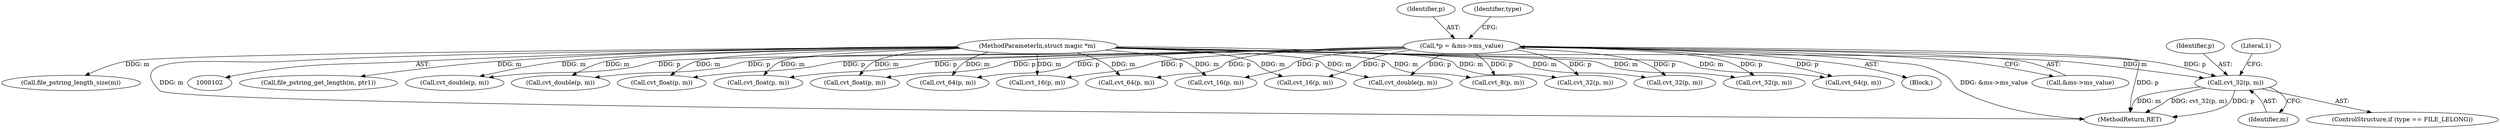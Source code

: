 digraph "0_file_27a14bc7ba285a0a5ebfdb55e54001aa11932b08@pointer" {
"1000463" [label="(Call,cvt_32(p, m))"];
"1000108" [label="(Call,*p = &ms->ms_value)"];
"1000104" [label="(MethodParameterIn,struct magic *m)"];
"1000391" [label="(Call,cvt_64(p, m))"];
"1000109" [label="(Identifier,p)"];
"1000193" [label="(Call,file_pstring_get_length(m, ptr1))"];
"1000248" [label="(Call,cvt_16(p, m))"];
"1000712" [label="(Call,cvt_double(p, m))"];
"1000465" [label="(Identifier,m)"];
"1000176" [label="(Call,file_pstring_length_size(m))"];
"1000886" [label="(Call,cvt_double(p, m))"];
"1000706" [label="(Call,cvt_float(p, m))"];
"1000108" [label="(Call,*p = &ms->ms_value)"];
"1000659" [label="(Call,cvt_float(p, m))"];
"1000463" [label="(Call,cvt_32(p, m))"];
"1000459" [label="(ControlStructure,if (type == FILE_LELONG))"];
"1000612" [label="(Call,cvt_float(p, m))"];
"1000148" [label="(Call,cvt_64(p, m))"];
"1000416" [label="(Call,cvt_16(p, m))"];
"1000559" [label="(Call,cvt_64(p, m))"];
"1000131" [label="(Call,cvt_16(p, m))"];
"1000799" [label="(Call,cvt_double(p, m))"];
"1000125" [label="(Call,cvt_8(p, m))"];
"1000464" [label="(Identifier,p)"];
"1000467" [label="(Literal,1)"];
"1000106" [label="(Block,)"];
"1000908" [label="(MethodReturn,RET)"];
"1000139" [label="(Call,cvt_32(p, m))"];
"1000110" [label="(Call,&ms->ms_value)"];
"1000117" [label="(Identifier,type)"];
"1000104" [label="(MethodParameterIn,struct magic *m)"];
"1000606" [label="(Call,cvt_32(p, m))"];
"1000295" [label="(Call,cvt_32(p, m))"];
"1000463" -> "1000459"  [label="AST: "];
"1000463" -> "1000465"  [label="CFG: "];
"1000464" -> "1000463"  [label="AST: "];
"1000465" -> "1000463"  [label="AST: "];
"1000467" -> "1000463"  [label="CFG: "];
"1000463" -> "1000908"  [label="DDG: m"];
"1000463" -> "1000908"  [label="DDG: cvt_32(p, m)"];
"1000463" -> "1000908"  [label="DDG: p"];
"1000108" -> "1000463"  [label="DDG: p"];
"1000104" -> "1000463"  [label="DDG: m"];
"1000108" -> "1000106"  [label="AST: "];
"1000108" -> "1000110"  [label="CFG: "];
"1000109" -> "1000108"  [label="AST: "];
"1000110" -> "1000108"  [label="AST: "];
"1000117" -> "1000108"  [label="CFG: "];
"1000108" -> "1000908"  [label="DDG: &ms->ms_value"];
"1000108" -> "1000908"  [label="DDG: p"];
"1000108" -> "1000125"  [label="DDG: p"];
"1000108" -> "1000131"  [label="DDG: p"];
"1000108" -> "1000139"  [label="DDG: p"];
"1000108" -> "1000148"  [label="DDG: p"];
"1000108" -> "1000248"  [label="DDG: p"];
"1000108" -> "1000295"  [label="DDG: p"];
"1000108" -> "1000391"  [label="DDG: p"];
"1000108" -> "1000416"  [label="DDG: p"];
"1000108" -> "1000559"  [label="DDG: p"];
"1000108" -> "1000606"  [label="DDG: p"];
"1000108" -> "1000612"  [label="DDG: p"];
"1000108" -> "1000659"  [label="DDG: p"];
"1000108" -> "1000706"  [label="DDG: p"];
"1000108" -> "1000712"  [label="DDG: p"];
"1000108" -> "1000799"  [label="DDG: p"];
"1000108" -> "1000886"  [label="DDG: p"];
"1000104" -> "1000102"  [label="AST: "];
"1000104" -> "1000908"  [label="DDG: m"];
"1000104" -> "1000125"  [label="DDG: m"];
"1000104" -> "1000131"  [label="DDG: m"];
"1000104" -> "1000139"  [label="DDG: m"];
"1000104" -> "1000148"  [label="DDG: m"];
"1000104" -> "1000176"  [label="DDG: m"];
"1000104" -> "1000193"  [label="DDG: m"];
"1000104" -> "1000248"  [label="DDG: m"];
"1000104" -> "1000295"  [label="DDG: m"];
"1000104" -> "1000391"  [label="DDG: m"];
"1000104" -> "1000416"  [label="DDG: m"];
"1000104" -> "1000559"  [label="DDG: m"];
"1000104" -> "1000606"  [label="DDG: m"];
"1000104" -> "1000612"  [label="DDG: m"];
"1000104" -> "1000659"  [label="DDG: m"];
"1000104" -> "1000706"  [label="DDG: m"];
"1000104" -> "1000712"  [label="DDG: m"];
"1000104" -> "1000799"  [label="DDG: m"];
"1000104" -> "1000886"  [label="DDG: m"];
}
